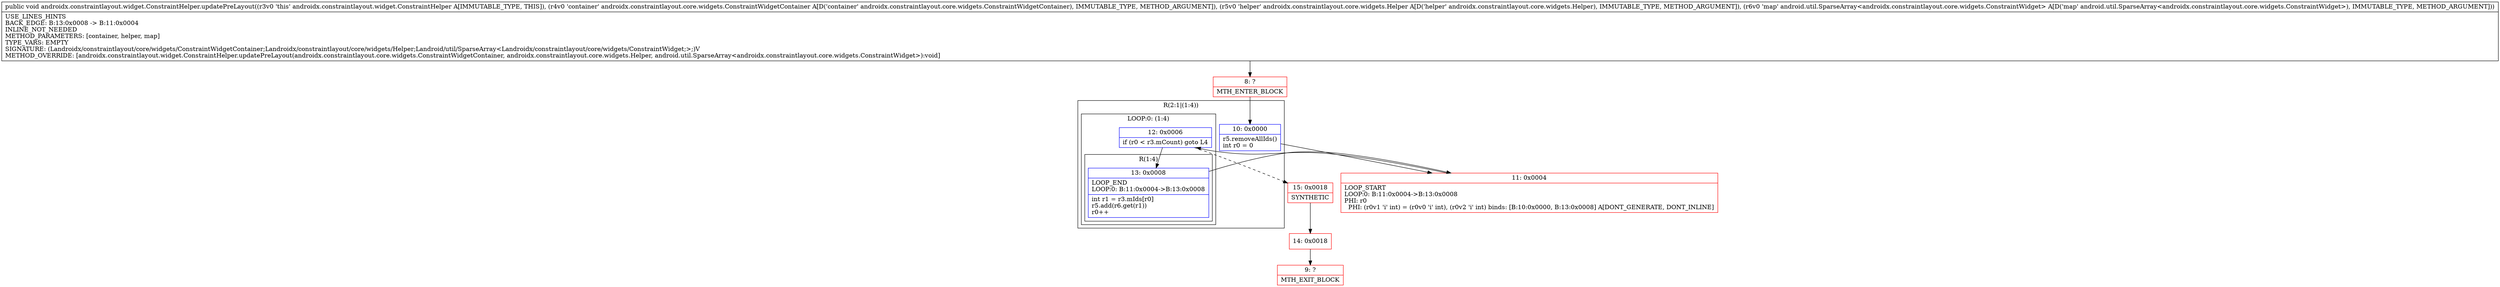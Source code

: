 digraph "CFG forandroidx.constraintlayout.widget.ConstraintHelper.updatePreLayout(Landroidx\/constraintlayout\/core\/widgets\/ConstraintWidgetContainer;Landroidx\/constraintlayout\/core\/widgets\/Helper;Landroid\/util\/SparseArray;)V" {
subgraph cluster_Region_1367941356 {
label = "R(2:1|(1:4))";
node [shape=record,color=blue];
Node_10 [shape=record,label="{10\:\ 0x0000|r5.removeAllIds()\lint r0 = 0\l}"];
subgraph cluster_LoopRegion_1766263154 {
label = "LOOP:0: (1:4)";
node [shape=record,color=blue];
Node_12 [shape=record,label="{12\:\ 0x0006|if (r0 \< r3.mCount) goto L4\l}"];
subgraph cluster_Region_938650149 {
label = "R(1:4)";
node [shape=record,color=blue];
Node_13 [shape=record,label="{13\:\ 0x0008|LOOP_END\lLOOP:0: B:11:0x0004\-\>B:13:0x0008\l|int r1 = r3.mIds[r0]\lr5.add(r6.get(r1))\lr0++\l}"];
}
}
}
Node_8 [shape=record,color=red,label="{8\:\ ?|MTH_ENTER_BLOCK\l}"];
Node_11 [shape=record,color=red,label="{11\:\ 0x0004|LOOP_START\lLOOP:0: B:11:0x0004\-\>B:13:0x0008\lPHI: r0 \l  PHI: (r0v1 'i' int) = (r0v0 'i' int), (r0v2 'i' int) binds: [B:10:0x0000, B:13:0x0008] A[DONT_GENERATE, DONT_INLINE]\l}"];
Node_15 [shape=record,color=red,label="{15\:\ 0x0018|SYNTHETIC\l}"];
Node_14 [shape=record,color=red,label="{14\:\ 0x0018}"];
Node_9 [shape=record,color=red,label="{9\:\ ?|MTH_EXIT_BLOCK\l}"];
MethodNode[shape=record,label="{public void androidx.constraintlayout.widget.ConstraintHelper.updatePreLayout((r3v0 'this' androidx.constraintlayout.widget.ConstraintHelper A[IMMUTABLE_TYPE, THIS]), (r4v0 'container' androidx.constraintlayout.core.widgets.ConstraintWidgetContainer A[D('container' androidx.constraintlayout.core.widgets.ConstraintWidgetContainer), IMMUTABLE_TYPE, METHOD_ARGUMENT]), (r5v0 'helper' androidx.constraintlayout.core.widgets.Helper A[D('helper' androidx.constraintlayout.core.widgets.Helper), IMMUTABLE_TYPE, METHOD_ARGUMENT]), (r6v0 'map' android.util.SparseArray\<androidx.constraintlayout.core.widgets.ConstraintWidget\> A[D('map' android.util.SparseArray\<androidx.constraintlayout.core.widgets.ConstraintWidget\>), IMMUTABLE_TYPE, METHOD_ARGUMENT]))  | USE_LINES_HINTS\lBACK_EDGE: B:13:0x0008 \-\> B:11:0x0004\lINLINE_NOT_NEEDED\lMETHOD_PARAMETERS: [container, helper, map]\lTYPE_VARS: EMPTY\lSIGNATURE: (Landroidx\/constraintlayout\/core\/widgets\/ConstraintWidgetContainer;Landroidx\/constraintlayout\/core\/widgets\/Helper;Landroid\/util\/SparseArray\<Landroidx\/constraintlayout\/core\/widgets\/ConstraintWidget;\>;)V\lMETHOD_OVERRIDE: [androidx.constraintlayout.widget.ConstraintHelper.updatePreLayout(androidx.constraintlayout.core.widgets.ConstraintWidgetContainer, androidx.constraintlayout.core.widgets.Helper, android.util.SparseArray\<androidx.constraintlayout.core.widgets.ConstraintWidget\>):void]\l}"];
MethodNode -> Node_8;Node_10 -> Node_11;
Node_12 -> Node_13;
Node_12 -> Node_15[style=dashed];
Node_13 -> Node_11;
Node_8 -> Node_10;
Node_11 -> Node_12;
Node_15 -> Node_14;
Node_14 -> Node_9;
}


